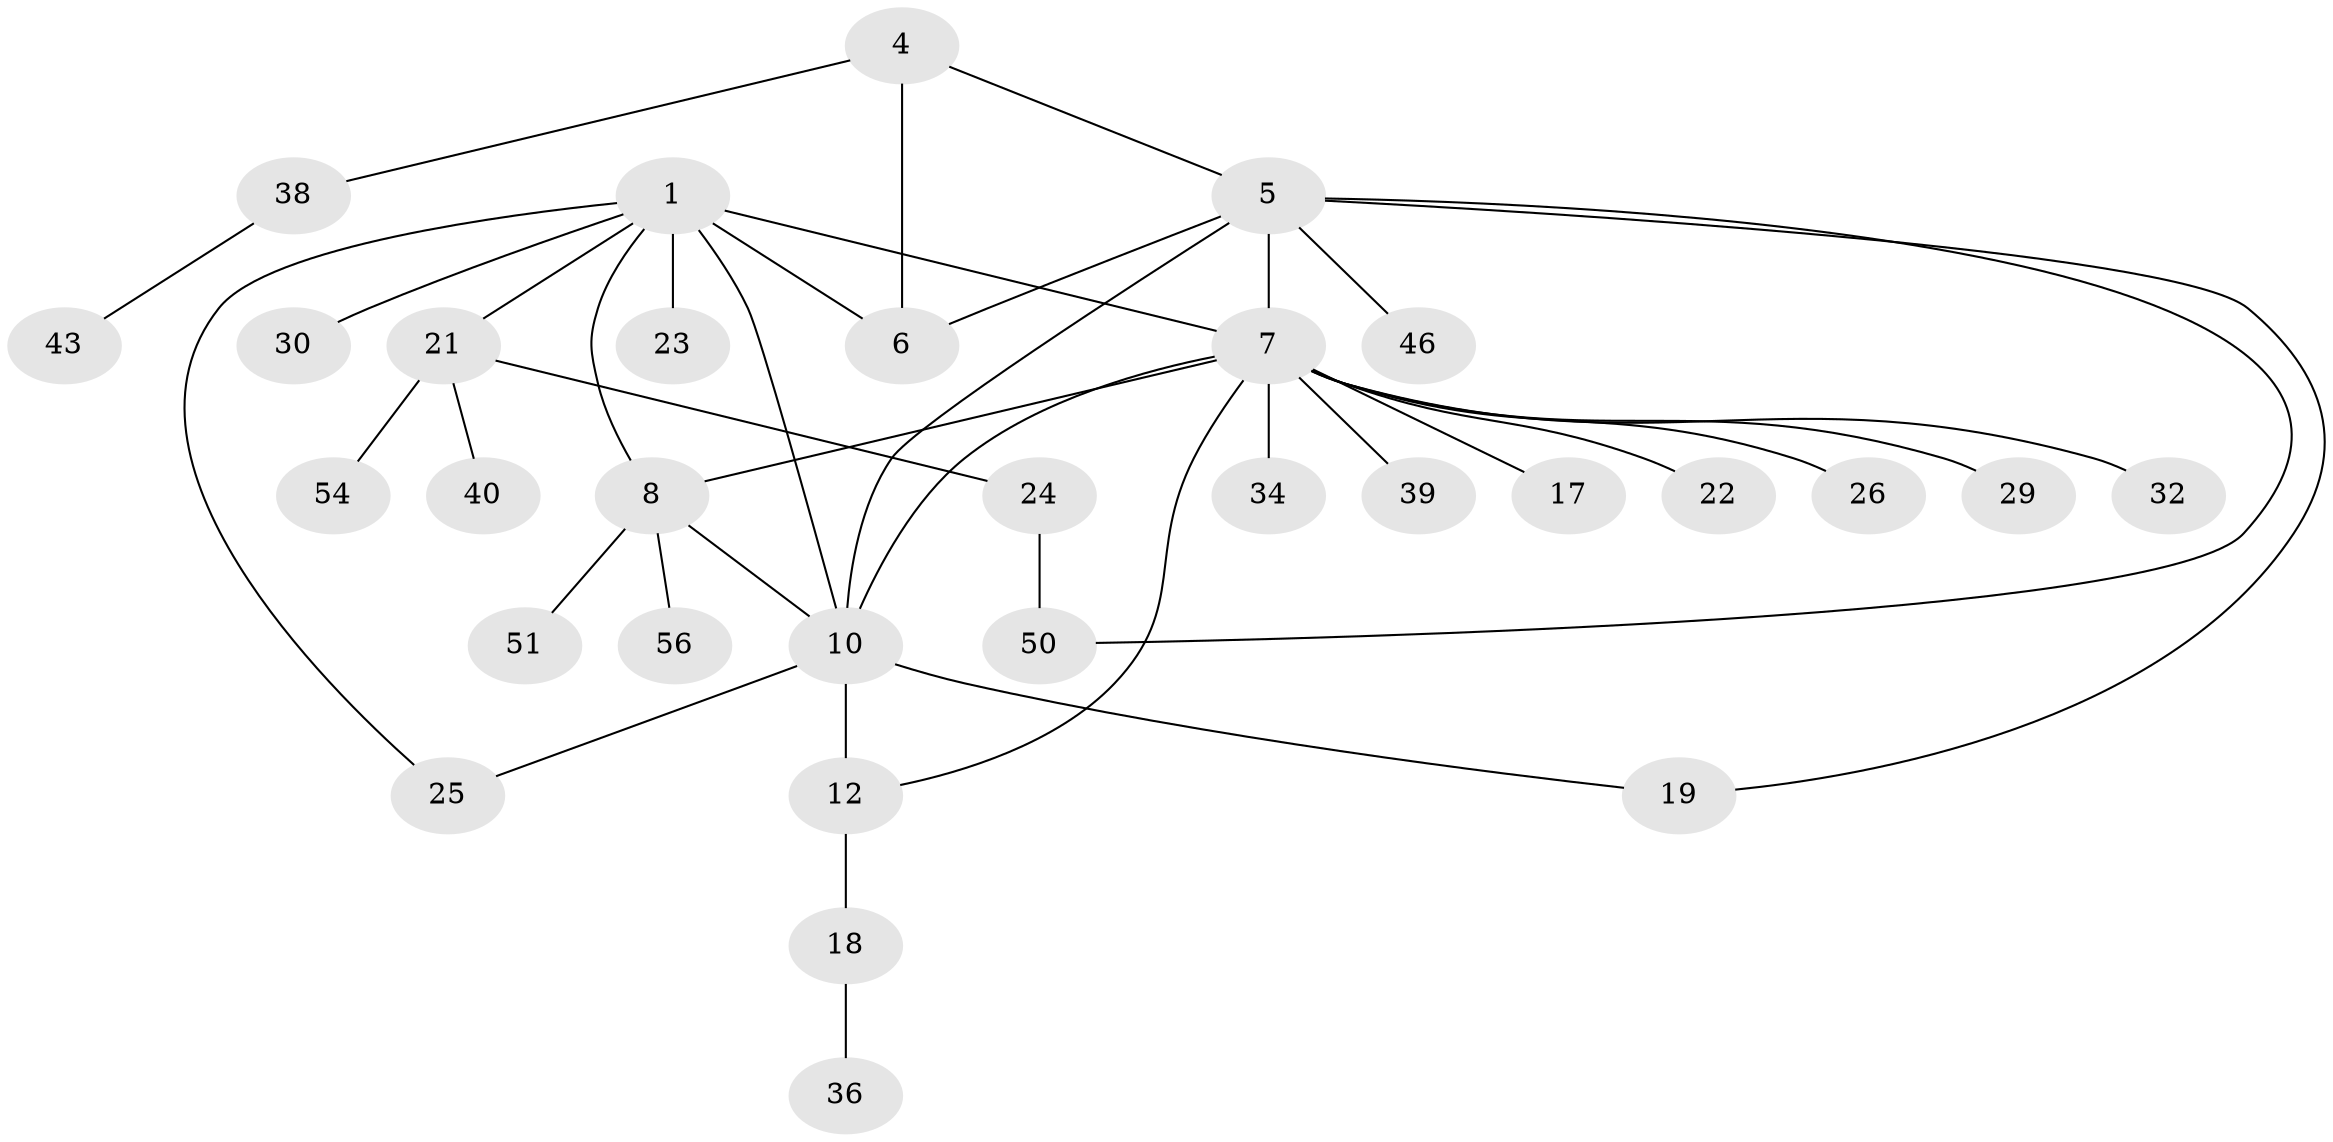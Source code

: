 // original degree distribution, {3: 0.04838709677419355, 6: 0.03225806451612903, 4: 0.11290322580645161, 10: 0.016129032258064516, 5: 0.03225806451612903, 9: 0.03225806451612903, 7: 0.03225806451612903, 2: 0.1935483870967742, 1: 0.5}
// Generated by graph-tools (version 1.1) at 2025/16/03/09/25 04:16:04]
// undirected, 31 vertices, 40 edges
graph export_dot {
graph [start="1"]
  node [color=gray90,style=filled];
  1 [super="+3+2"];
  4 [super="+41+31"];
  5 [super="+20"];
  6 [super="+52"];
  7 [super="+13+9"];
  8;
  10 [super="+37+57+11"];
  12;
  17 [super="+27"];
  18 [super="+42+28"];
  19;
  21;
  22;
  23;
  24;
  25;
  26;
  29;
  30 [super="+35"];
  32;
  34;
  36;
  38;
  39;
  40;
  43;
  46;
  50;
  51;
  54;
  56;
  1 -- 21;
  1 -- 10;
  1 -- 23;
  1 -- 6;
  1 -- 7 [weight=2];
  1 -- 8;
  1 -- 25;
  1 -- 30;
  4 -- 5;
  4 -- 6;
  4 -- 38;
  5 -- 6;
  5 -- 19;
  5 -- 46;
  5 -- 50;
  5 -- 7 [weight=3];
  5 -- 10;
  7 -- 8 [weight=2];
  7 -- 12;
  7 -- 26 [weight=2];
  7 -- 39;
  7 -- 10;
  7 -- 32;
  7 -- 34;
  7 -- 17;
  7 -- 22;
  7 -- 29;
  8 -- 51;
  8 -- 56;
  8 -- 10;
  10 -- 12 [weight=2];
  10 -- 25;
  10 -- 19;
  12 -- 18;
  18 -- 36;
  21 -- 24;
  21 -- 40;
  21 -- 54;
  24 -- 50;
  38 -- 43;
}
